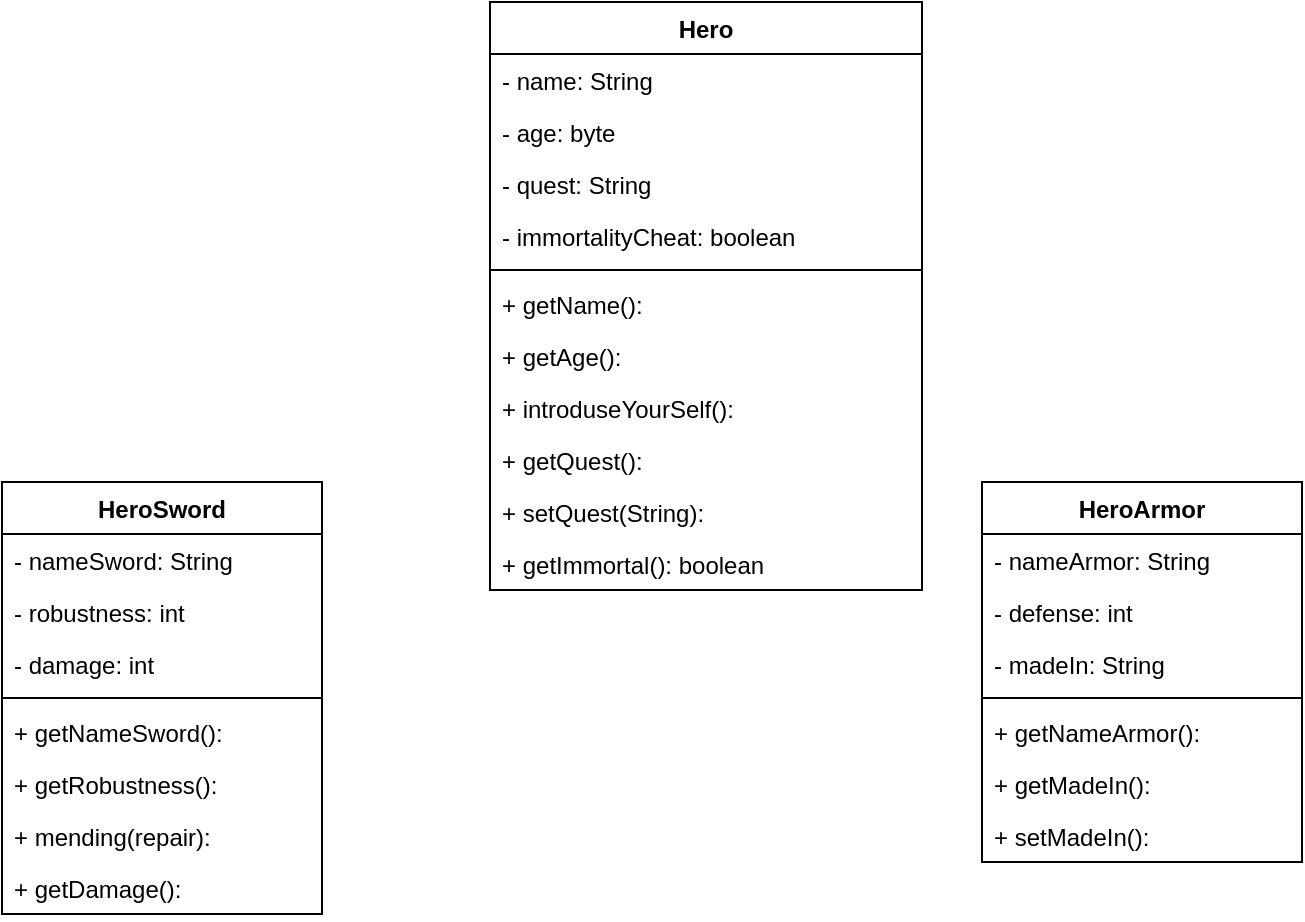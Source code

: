 <mxfile version="15.8.7" type="device"><diagram id="bbQgGYIOom0uZxBd7JUM" name="Страница 1"><mxGraphModel dx="1354" dy="878" grid="1" gridSize="10" guides="1" tooltips="1" connect="1" arrows="1" fold="1" page="1" pageScale="1" pageWidth="827" pageHeight="1169" math="0" shadow="0"><root><mxCell id="0"/><mxCell id="1" parent="0"/><mxCell id="qUwiiz8MuQLOL6_SaHAZ-1" value="Hero" style="swimlane;fontStyle=1;align=center;verticalAlign=top;childLayout=stackLayout;horizontal=1;startSize=26;horizontalStack=0;resizeParent=1;resizeParentMax=0;resizeLast=0;collapsible=1;marginBottom=0;" vertex="1" parent="1"><mxGeometry x="334" y="80" width="216" height="294" as="geometry"/></mxCell><mxCell id="qUwiiz8MuQLOL6_SaHAZ-13" value="- name: String" style="text;strokeColor=none;fillColor=none;align=left;verticalAlign=top;spacingLeft=4;spacingRight=4;overflow=hidden;rotatable=0;points=[[0,0.5],[1,0.5]];portConstraint=eastwest;" vertex="1" parent="qUwiiz8MuQLOL6_SaHAZ-1"><mxGeometry y="26" width="216" height="26" as="geometry"/></mxCell><mxCell id="qUwiiz8MuQLOL6_SaHAZ-2" value="- age: byte" style="text;strokeColor=none;fillColor=none;align=left;verticalAlign=top;spacingLeft=4;spacingRight=4;overflow=hidden;rotatable=0;points=[[0,0.5],[1,0.5]];portConstraint=eastwest;" vertex="1" parent="qUwiiz8MuQLOL6_SaHAZ-1"><mxGeometry y="52" width="216" height="26" as="geometry"/></mxCell><mxCell id="qUwiiz8MuQLOL6_SaHAZ-15" value="- quest: String" style="text;strokeColor=none;fillColor=none;align=left;verticalAlign=top;spacingLeft=4;spacingRight=4;overflow=hidden;rotatable=0;points=[[0,0.5],[1,0.5]];portConstraint=eastwest;" vertex="1" parent="qUwiiz8MuQLOL6_SaHAZ-1"><mxGeometry y="78" width="216" height="26" as="geometry"/></mxCell><mxCell id="qUwiiz8MuQLOL6_SaHAZ-19" value="- immortalityCheat: boolean" style="text;strokeColor=none;fillColor=none;align=left;verticalAlign=top;spacingLeft=4;spacingRight=4;overflow=hidden;rotatable=0;points=[[0,0.5],[1,0.5]];portConstraint=eastwest;" vertex="1" parent="qUwiiz8MuQLOL6_SaHAZ-1"><mxGeometry y="104" width="216" height="26" as="geometry"/></mxCell><mxCell id="qUwiiz8MuQLOL6_SaHAZ-3" value="" style="line;strokeWidth=1;fillColor=none;align=left;verticalAlign=middle;spacingTop=-1;spacingLeft=3;spacingRight=3;rotatable=0;labelPosition=right;points=[];portConstraint=eastwest;" vertex="1" parent="qUwiiz8MuQLOL6_SaHAZ-1"><mxGeometry y="130" width="216" height="8" as="geometry"/></mxCell><mxCell id="qUwiiz8MuQLOL6_SaHAZ-14" value="+ getName():" style="text;strokeColor=none;fillColor=none;align=left;verticalAlign=top;spacingLeft=4;spacingRight=4;overflow=hidden;rotatable=0;points=[[0,0.5],[1,0.5]];portConstraint=eastwest;" vertex="1" parent="qUwiiz8MuQLOL6_SaHAZ-1"><mxGeometry y="138" width="216" height="26" as="geometry"/></mxCell><mxCell id="qUwiiz8MuQLOL6_SaHAZ-18" value="+ getAge():" style="text;strokeColor=none;fillColor=none;align=left;verticalAlign=top;spacingLeft=4;spacingRight=4;overflow=hidden;rotatable=0;points=[[0,0.5],[1,0.5]];portConstraint=eastwest;" vertex="1" parent="qUwiiz8MuQLOL6_SaHAZ-1"><mxGeometry y="164" width="216" height="26" as="geometry"/></mxCell><mxCell id="qUwiiz8MuQLOL6_SaHAZ-4" value="+ introduseYourSelf():" style="text;strokeColor=none;fillColor=none;align=left;verticalAlign=top;spacingLeft=4;spacingRight=4;overflow=hidden;rotatable=0;points=[[0,0.5],[1,0.5]];portConstraint=eastwest;" vertex="1" parent="qUwiiz8MuQLOL6_SaHAZ-1"><mxGeometry y="190" width="216" height="26" as="geometry"/></mxCell><mxCell id="qUwiiz8MuQLOL6_SaHAZ-17" value="+ getQuest():" style="text;strokeColor=none;fillColor=none;align=left;verticalAlign=top;spacingLeft=4;spacingRight=4;overflow=hidden;rotatable=0;points=[[0,0.5],[1,0.5]];portConstraint=eastwest;" vertex="1" parent="qUwiiz8MuQLOL6_SaHAZ-1"><mxGeometry y="216" width="216" height="26" as="geometry"/></mxCell><mxCell id="qUwiiz8MuQLOL6_SaHAZ-16" value="+ setQuest(String):" style="text;strokeColor=none;fillColor=none;align=left;verticalAlign=top;spacingLeft=4;spacingRight=4;overflow=hidden;rotatable=0;points=[[0,0.5],[1,0.5]];portConstraint=eastwest;" vertex="1" parent="qUwiiz8MuQLOL6_SaHAZ-1"><mxGeometry y="242" width="216" height="26" as="geometry"/></mxCell><mxCell id="qUwiiz8MuQLOL6_SaHAZ-23" value="+ getImmortal(): boolean" style="text;strokeColor=none;fillColor=none;align=left;verticalAlign=top;spacingLeft=4;spacingRight=4;overflow=hidden;rotatable=0;points=[[0,0.5],[1,0.5]];portConstraint=eastwest;" vertex="1" parent="qUwiiz8MuQLOL6_SaHAZ-1"><mxGeometry y="268" width="216" height="26" as="geometry"/></mxCell><mxCell id="qUwiiz8MuQLOL6_SaHAZ-5" value="HeroSword" style="swimlane;fontStyle=1;align=center;verticalAlign=top;childLayout=stackLayout;horizontal=1;startSize=26;horizontalStack=0;resizeParent=1;resizeParentMax=0;resizeLast=0;collapsible=1;marginBottom=0;" vertex="1" parent="1"><mxGeometry x="90" y="320" width="160" height="216" as="geometry"/></mxCell><mxCell id="qUwiiz8MuQLOL6_SaHAZ-6" value="- nameSword: String" style="text;strokeColor=none;fillColor=none;align=left;verticalAlign=top;spacingLeft=4;spacingRight=4;overflow=hidden;rotatable=0;points=[[0,0.5],[1,0.5]];portConstraint=eastwest;" vertex="1" parent="qUwiiz8MuQLOL6_SaHAZ-5"><mxGeometry y="26" width="160" height="26" as="geometry"/></mxCell><mxCell id="qUwiiz8MuQLOL6_SaHAZ-20" value="- robustness: int" style="text;strokeColor=none;fillColor=none;align=left;verticalAlign=top;spacingLeft=4;spacingRight=4;overflow=hidden;rotatable=0;points=[[0,0.5],[1,0.5]];portConstraint=eastwest;" vertex="1" parent="qUwiiz8MuQLOL6_SaHAZ-5"><mxGeometry y="52" width="160" height="26" as="geometry"/></mxCell><mxCell id="qUwiiz8MuQLOL6_SaHAZ-24" value="- damage: int" style="text;strokeColor=none;fillColor=none;align=left;verticalAlign=top;spacingLeft=4;spacingRight=4;overflow=hidden;rotatable=0;points=[[0,0.5],[1,0.5]];portConstraint=eastwest;" vertex="1" parent="qUwiiz8MuQLOL6_SaHAZ-5"><mxGeometry y="78" width="160" height="26" as="geometry"/></mxCell><mxCell id="qUwiiz8MuQLOL6_SaHAZ-7" value="" style="line;strokeWidth=1;fillColor=none;align=left;verticalAlign=middle;spacingTop=-1;spacingLeft=3;spacingRight=3;rotatable=0;labelPosition=right;points=[];portConstraint=eastwest;" vertex="1" parent="qUwiiz8MuQLOL6_SaHAZ-5"><mxGeometry y="104" width="160" height="8" as="geometry"/></mxCell><mxCell id="qUwiiz8MuQLOL6_SaHAZ-8" value="+ getNameSword():" style="text;strokeColor=none;fillColor=none;align=left;verticalAlign=top;spacingLeft=4;spacingRight=4;overflow=hidden;rotatable=0;points=[[0,0.5],[1,0.5]];portConstraint=eastwest;" vertex="1" parent="qUwiiz8MuQLOL6_SaHAZ-5"><mxGeometry y="112" width="160" height="26" as="geometry"/></mxCell><mxCell id="qUwiiz8MuQLOL6_SaHAZ-21" value="+ getRobustness():" style="text;strokeColor=none;fillColor=none;align=left;verticalAlign=top;spacingLeft=4;spacingRight=4;overflow=hidden;rotatable=0;points=[[0,0.5],[1,0.5]];portConstraint=eastwest;" vertex="1" parent="qUwiiz8MuQLOL6_SaHAZ-5"><mxGeometry y="138" width="160" height="26" as="geometry"/></mxCell><mxCell id="qUwiiz8MuQLOL6_SaHAZ-22" value="+ mending(repair):" style="text;strokeColor=none;fillColor=none;align=left;verticalAlign=top;spacingLeft=4;spacingRight=4;overflow=hidden;rotatable=0;points=[[0,0.5],[1,0.5]];portConstraint=eastwest;" vertex="1" parent="qUwiiz8MuQLOL6_SaHAZ-5"><mxGeometry y="164" width="160" height="26" as="geometry"/></mxCell><mxCell id="qUwiiz8MuQLOL6_SaHAZ-25" value="+ getDamage():" style="text;strokeColor=none;fillColor=none;align=left;verticalAlign=top;spacingLeft=4;spacingRight=4;overflow=hidden;rotatable=0;points=[[0,0.5],[1,0.5]];portConstraint=eastwest;" vertex="1" parent="qUwiiz8MuQLOL6_SaHAZ-5"><mxGeometry y="190" width="160" height="26" as="geometry"/></mxCell><mxCell id="qUwiiz8MuQLOL6_SaHAZ-9" value="HeroArmor" style="swimlane;fontStyle=1;align=center;verticalAlign=top;childLayout=stackLayout;horizontal=1;startSize=26;horizontalStack=0;resizeParent=1;resizeParentMax=0;resizeLast=0;collapsible=1;marginBottom=0;" vertex="1" parent="1"><mxGeometry x="580" y="320" width="160" height="190" as="geometry"/></mxCell><mxCell id="qUwiiz8MuQLOL6_SaHAZ-10" value="- nameArmor: String" style="text;strokeColor=none;fillColor=none;align=left;verticalAlign=top;spacingLeft=4;spacingRight=4;overflow=hidden;rotatable=0;points=[[0,0.5],[1,0.5]];portConstraint=eastwest;" vertex="1" parent="qUwiiz8MuQLOL6_SaHAZ-9"><mxGeometry y="26" width="160" height="26" as="geometry"/></mxCell><mxCell id="qUwiiz8MuQLOL6_SaHAZ-26" value="- defense: int" style="text;strokeColor=none;fillColor=none;align=left;verticalAlign=top;spacingLeft=4;spacingRight=4;overflow=hidden;rotatable=0;points=[[0,0.5],[1,0.5]];portConstraint=eastwest;" vertex="1" parent="qUwiiz8MuQLOL6_SaHAZ-9"><mxGeometry y="52" width="160" height="26" as="geometry"/></mxCell><mxCell id="qUwiiz8MuQLOL6_SaHAZ-27" value="- madeIn: String" style="text;strokeColor=none;fillColor=none;align=left;verticalAlign=top;spacingLeft=4;spacingRight=4;overflow=hidden;rotatable=0;points=[[0,0.5],[1,0.5]];portConstraint=eastwest;" vertex="1" parent="qUwiiz8MuQLOL6_SaHAZ-9"><mxGeometry y="78" width="160" height="26" as="geometry"/></mxCell><mxCell id="qUwiiz8MuQLOL6_SaHAZ-11" value="" style="line;strokeWidth=1;fillColor=none;align=left;verticalAlign=middle;spacingTop=-1;spacingLeft=3;spacingRight=3;rotatable=0;labelPosition=right;points=[];portConstraint=eastwest;" vertex="1" parent="qUwiiz8MuQLOL6_SaHAZ-9"><mxGeometry y="104" width="160" height="8" as="geometry"/></mxCell><mxCell id="qUwiiz8MuQLOL6_SaHAZ-12" value="+ getNameArmor():" style="text;strokeColor=none;fillColor=none;align=left;verticalAlign=top;spacingLeft=4;spacingRight=4;overflow=hidden;rotatable=0;points=[[0,0.5],[1,0.5]];portConstraint=eastwest;" vertex="1" parent="qUwiiz8MuQLOL6_SaHAZ-9"><mxGeometry y="112" width="160" height="26" as="geometry"/></mxCell><mxCell id="qUwiiz8MuQLOL6_SaHAZ-28" value="+ getMadeIn():" style="text;strokeColor=none;fillColor=none;align=left;verticalAlign=top;spacingLeft=4;spacingRight=4;overflow=hidden;rotatable=0;points=[[0,0.5],[1,0.5]];portConstraint=eastwest;" vertex="1" parent="qUwiiz8MuQLOL6_SaHAZ-9"><mxGeometry y="138" width="160" height="26" as="geometry"/></mxCell><mxCell id="qUwiiz8MuQLOL6_SaHAZ-29" value="+ setMadeIn():" style="text;strokeColor=none;fillColor=none;align=left;verticalAlign=top;spacingLeft=4;spacingRight=4;overflow=hidden;rotatable=0;points=[[0,0.5],[1,0.5]];portConstraint=eastwest;" vertex="1" parent="qUwiiz8MuQLOL6_SaHAZ-9"><mxGeometry y="164" width="160" height="26" as="geometry"/></mxCell></root></mxGraphModel></diagram></mxfile>